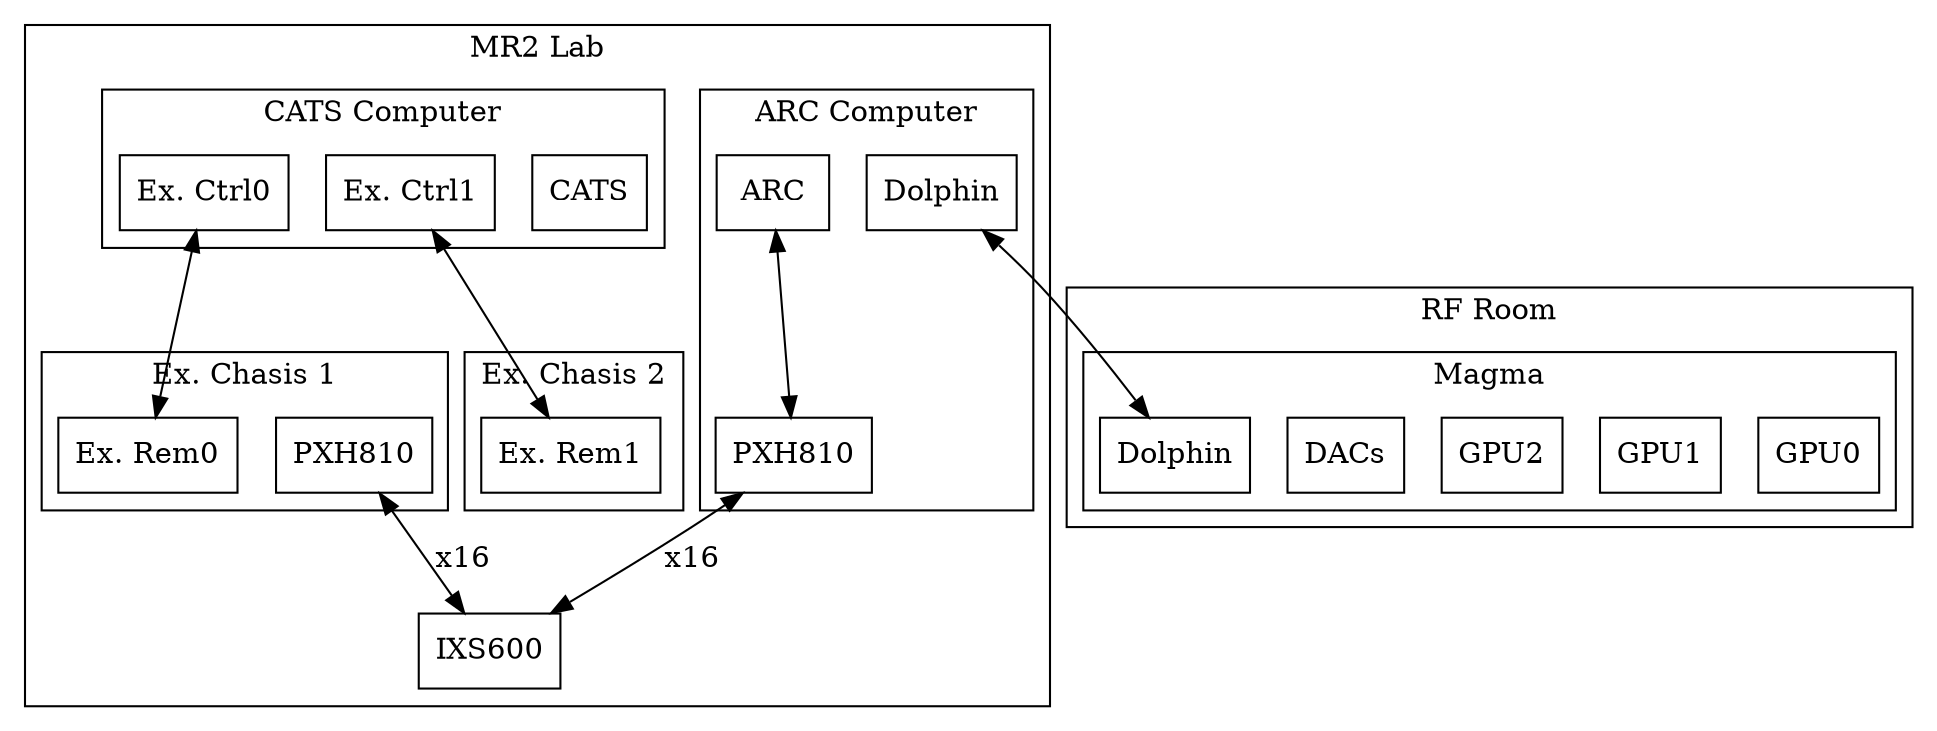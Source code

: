 digraph A {
  node [ shape=record ];
  subgraph cluster_MR2_Lab {
    label = "MR2 Lab";
    subgraph cluster_B {
      label = "ARC Computer";

      ARC [label="ARC"];
      PXH810_0 [label="PXH810"];
      DOLPHIN_0 [label="Dolphin"];
      ARC -> PXH810_0[dir=both];
    }

    subgraph cluster_CATS_Computer {
      label = "CATS Computer";
      CATS_1 [label="CATS"];
      EXP_CTRLER_0 [label="Ex. Ctrl0"];
      EXP_CTRLER_1 [label="Ex. Ctrl1"];
    }

    subgraph cluster_D {
      label = "Ex. Chasis 1";
      PXH810_1 [label="PXH810"];
      EXP_CTRLER_2 [label="Ex. Rem0"];
    }

    subgraph cluster_E {
      label = "Ex. Chasis 2";
      PXH810_1 [label="PXH810"];
      EXP_CTRLER_3 [label="Ex. Rem1"];
    }

    EXP_CTRLER_0 -> EXP_CTRLER_2[dir=both];
    EXP_CTRLER_1 -> EXP_CTRLER_3[dir=both];

    IXS600 [label="IXS600"];

    PXH810_0 -> IXS600[dir=both,label="x16"];
    PXH810_1 -> IXS600[dir=both,label="x16"];
  }
  subgraph cluster_F {
    label = "RF Room";
    subgraph cluster_G {
      label = "Magma";
      GPU_0 [label="GPU0"];
      GPU_1 [label="GPU1"];
      GPU_2 [label="GPU2"];
      DAC_0 [label="DACs"];
      DOLPHIN_1 [label="Dolphin"];
    }
  }
  DOLPHIN_0 -> DOLPHIN_1[dir=both];
}
